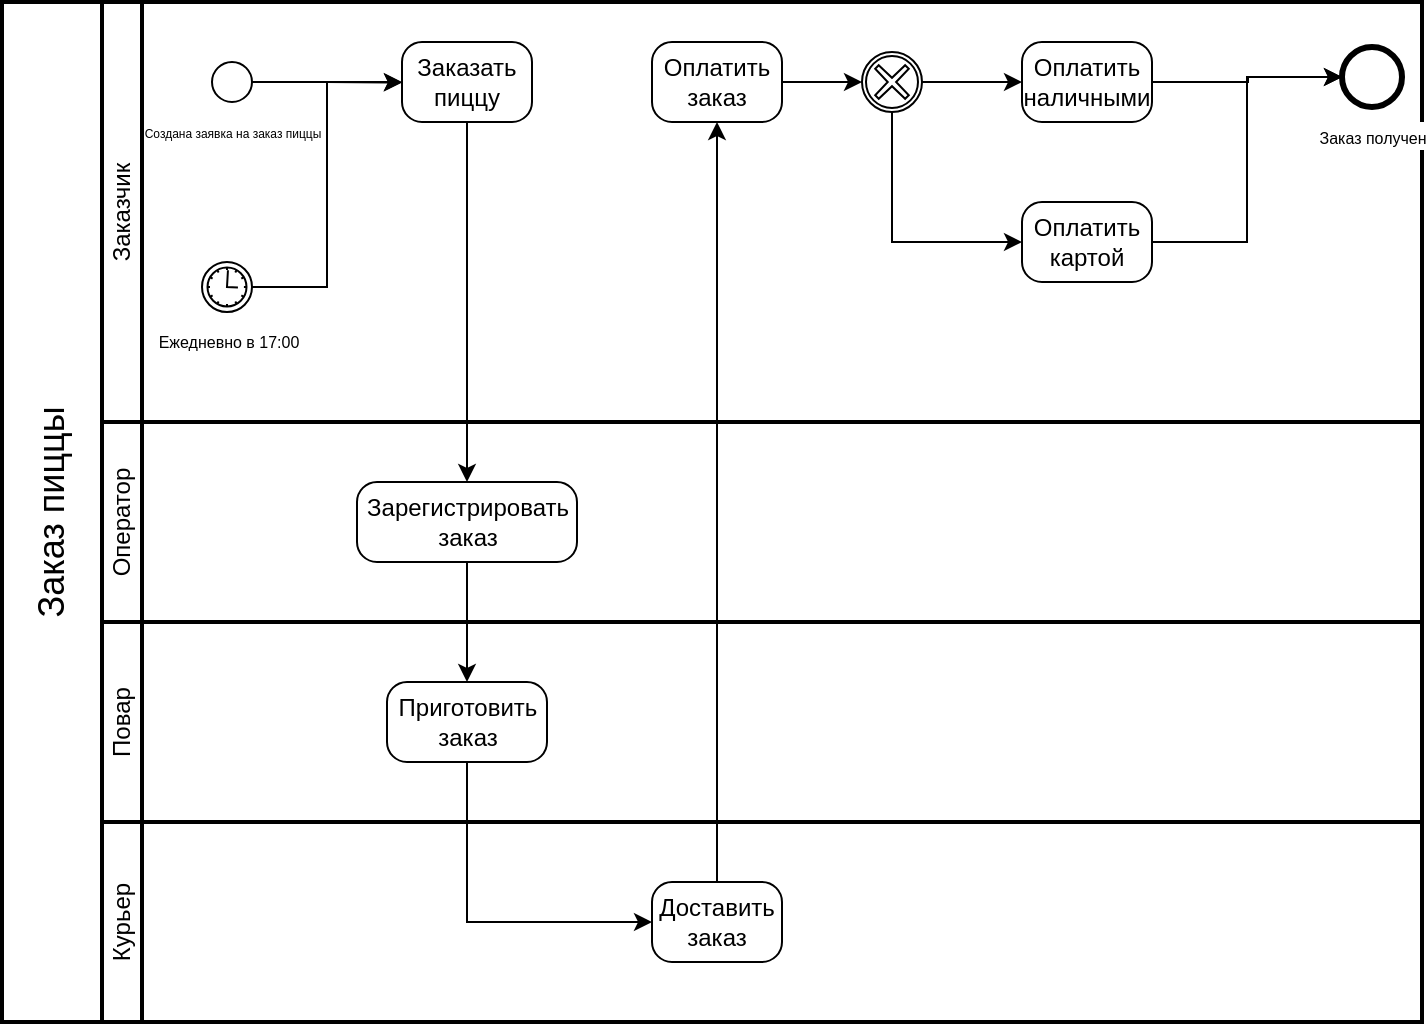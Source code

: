 <mxfile version="24.5.5" type="github">
  <diagram name="Page-1" id="2a216829-ef6e-dabb-86c1-c78162f3ba2b">
    <mxGraphModel dx="651" dy="663" grid="1" gridSize="10" guides="1" tooltips="1" connect="1" arrows="1" fold="1" page="1" pageScale="1" pageWidth="850" pageHeight="1100" background="none" math="0" shadow="0">
      <root>
        <mxCell id="0" />
        <mxCell id="1" parent="0" />
        <mxCell id="4Ib5RyGQfgBIUprrrKoH-1" value="&lt;font style=&quot;font-size: 18px;&quot;&gt;Заказ пиццы&lt;/font&gt;" style="swimlane;html=1;startSize=50;fontStyle=0;collapsible=0;horizontal=0;swimlaneLine=1;swimlaneFillColor=#ffffff;strokeWidth=2;whiteSpace=wrap;" vertex="1" parent="1">
          <mxGeometry x="100" y="120" width="710" height="510" as="geometry" />
        </mxCell>
        <mxCell id="4Ib5RyGQfgBIUprrrKoH-3" value="Оператор" style="swimlane;html=1;startSize=20;fontStyle=0;collapsible=0;horizontal=0;swimlaneLine=1;swimlaneFillColor=#ffffff;strokeWidth=2;whiteSpace=wrap;" vertex="1" parent="4Ib5RyGQfgBIUprrrKoH-1">
          <mxGeometry x="50" y="210" width="660" height="100" as="geometry" />
        </mxCell>
        <mxCell id="4Ib5RyGQfgBIUprrrKoH-14" value="Зарегистрировать заказ" style="points=[[0.25,0,0],[0.5,0,0],[0.75,0,0],[1,0.25,0],[1,0.5,0],[1,0.75,0],[0.75,1,0],[0.5,1,0],[0.25,1,0],[0,0.75,0],[0,0.5,0],[0,0.25,0]];shape=mxgraph.bpmn.task;whiteSpace=wrap;rectStyle=rounded;size=10;html=1;container=1;expand=0;collapsible=0;taskMarker=abstract;" vertex="1" parent="4Ib5RyGQfgBIUprrrKoH-3">
          <mxGeometry x="127.5" y="30" width="110" height="40" as="geometry" />
        </mxCell>
        <mxCell id="4Ib5RyGQfgBIUprrrKoH-4" value="Заказчик" style="swimlane;html=1;startSize=20;fontStyle=0;collapsible=0;horizontal=0;swimlaneLine=1;swimlaneFillColor=#ffffff;strokeWidth=2;whiteSpace=wrap;" vertex="1" parent="4Ib5RyGQfgBIUprrrKoH-1">
          <mxGeometry x="50" width="660" height="210" as="geometry" />
        </mxCell>
        <mxCell id="4Ib5RyGQfgBIUprrrKoH-8" value="&lt;font style=&quot;font-size: 8px;&quot;&gt;Заказ получен&lt;/font&gt;" style="points=[[0.145,0.145,0],[0.5,0,0],[0.855,0.145,0],[1,0.5,0],[0.855,0.855,0],[0.5,1,0],[0.145,0.855,0],[0,0.5,0]];shape=mxgraph.bpmn.event;html=1;verticalLabelPosition=bottom;labelBackgroundColor=#ffffff;verticalAlign=top;align=center;perimeter=ellipsePerimeter;outlineConnect=0;aspect=fixed;outline=end;symbol=terminate2;" vertex="1" parent="4Ib5RyGQfgBIUprrrKoH-4">
          <mxGeometry x="620" y="22.5" width="30" height="30" as="geometry" />
        </mxCell>
        <mxCell id="4Ib5RyGQfgBIUprrrKoH-9" value="&lt;font style=&quot;font-size: 8px;&quot;&gt;Ежедневно в 17:00&lt;/font&gt;" style="points=[[0.145,0.145,0],[0.5,0,0],[0.855,0.145,0],[1,0.5,0],[0.855,0.855,0],[0.5,1,0],[0.145,0.855,0],[0,0.5,0]];shape=mxgraph.bpmn.event;html=1;verticalLabelPosition=bottom;labelBackgroundColor=#ffffff;verticalAlign=top;align=center;perimeter=ellipsePerimeter;outlineConnect=0;aspect=fixed;outline=standard;symbol=timer;" vertex="1" parent="4Ib5RyGQfgBIUprrrKoH-4">
          <mxGeometry x="50" y="130" width="25" height="25" as="geometry" />
        </mxCell>
        <mxCell id="4Ib5RyGQfgBIUprrrKoH-10" value="Заказать пиццу" style="points=[[0.25,0,0],[0.5,0,0],[0.75,0,0],[1,0.25,0],[1,0.5,0],[1,0.75,0],[0.75,1,0],[0.5,1,0],[0.25,1,0],[0,0.75,0],[0,0.5,0],[0,0.25,0]];shape=mxgraph.bpmn.task;whiteSpace=wrap;rectStyle=rounded;size=10;html=1;container=1;expand=0;collapsible=0;taskMarker=abstract;" vertex="1" parent="4Ib5RyGQfgBIUprrrKoH-4">
          <mxGeometry x="150" y="20" width="65" height="40" as="geometry" />
        </mxCell>
        <mxCell id="4Ib5RyGQfgBIUprrrKoH-11" style="edgeStyle=orthogonalEdgeStyle;rounded=0;orthogonalLoop=1;jettySize=auto;html=1;exitX=1;exitY=0.5;exitDx=0;exitDy=0;exitPerimeter=0;entryX=0;entryY=0.5;entryDx=0;entryDy=0;entryPerimeter=0;" edge="1" parent="4Ib5RyGQfgBIUprrrKoH-4" source="4Ib5RyGQfgBIUprrrKoH-9" target="4Ib5RyGQfgBIUprrrKoH-10">
          <mxGeometry relative="1" as="geometry" />
        </mxCell>
        <mxCell id="4Ib5RyGQfgBIUprrrKoH-20" value="Оплатить заказ" style="points=[[0.25,0,0],[0.5,0,0],[0.75,0,0],[1,0.25,0],[1,0.5,0],[1,0.75,0],[0.75,1,0],[0.5,1,0],[0.25,1,0],[0,0.75,0],[0,0.5,0],[0,0.25,0]];shape=mxgraph.bpmn.task;whiteSpace=wrap;rectStyle=rounded;size=10;html=1;container=1;expand=0;collapsible=0;taskMarker=abstract;" vertex="1" parent="4Ib5RyGQfgBIUprrrKoH-4">
          <mxGeometry x="275" y="20" width="65" height="40" as="geometry" />
        </mxCell>
        <mxCell id="4Ib5RyGQfgBIUprrrKoH-22" value="" style="points=[[0.145,0.145,0],[0.5,0,0],[0.855,0.145,0],[1,0.5,0],[0.855,0.855,0],[0.5,1,0],[0.145,0.855,0],[0,0.5,0]];shape=mxgraph.bpmn.event;html=1;verticalLabelPosition=bottom;labelBackgroundColor=#ffffff;verticalAlign=top;align=center;perimeter=ellipsePerimeter;outlineConnect=0;aspect=fixed;outline=boundInt;symbol=cancel;" vertex="1" parent="4Ib5RyGQfgBIUprrrKoH-4">
          <mxGeometry x="380" y="25" width="30" height="30" as="geometry" />
        </mxCell>
        <mxCell id="4Ib5RyGQfgBIUprrrKoH-23" style="edgeStyle=orthogonalEdgeStyle;rounded=0;orthogonalLoop=1;jettySize=auto;html=1;entryX=0;entryY=0.5;entryDx=0;entryDy=0;entryPerimeter=0;" edge="1" parent="4Ib5RyGQfgBIUprrrKoH-4" source="4Ib5RyGQfgBIUprrrKoH-20" target="4Ib5RyGQfgBIUprrrKoH-22">
          <mxGeometry relative="1" as="geometry" />
        </mxCell>
        <mxCell id="4Ib5RyGQfgBIUprrrKoH-29" style="edgeStyle=orthogonalEdgeStyle;rounded=0;orthogonalLoop=1;jettySize=auto;html=1;exitX=1;exitY=0.5;exitDx=0;exitDy=0;exitPerimeter=0;entryX=0;entryY=0.5;entryDx=0;entryDy=0;entryPerimeter=0;" edge="1" parent="4Ib5RyGQfgBIUprrrKoH-4" source="4Ib5RyGQfgBIUprrrKoH-24" target="4Ib5RyGQfgBIUprrrKoH-8">
          <mxGeometry relative="1" as="geometry">
            <mxPoint x="620" y="40" as="targetPoint" />
            <Array as="points">
              <mxPoint x="573" y="40" />
              <mxPoint x="573" y="38" />
            </Array>
          </mxGeometry>
        </mxCell>
        <mxCell id="4Ib5RyGQfgBIUprrrKoH-24" value="Оплатить наличными" style="points=[[0.25,0,0],[0.5,0,0],[0.75,0,0],[1,0.25,0],[1,0.5,0],[1,0.75,0],[0.75,1,0],[0.5,1,0],[0.25,1,0],[0,0.75,0],[0,0.5,0],[0,0.25,0]];shape=mxgraph.bpmn.task;whiteSpace=wrap;rectStyle=rounded;size=10;html=1;container=1;expand=0;collapsible=0;taskMarker=abstract;" vertex="1" parent="4Ib5RyGQfgBIUprrrKoH-4">
          <mxGeometry x="460" y="20" width="65" height="40" as="geometry" />
        </mxCell>
        <mxCell id="4Ib5RyGQfgBIUprrrKoH-25" style="edgeStyle=orthogonalEdgeStyle;rounded=0;orthogonalLoop=1;jettySize=auto;html=1;exitX=1;exitY=0.5;exitDx=0;exitDy=0;exitPerimeter=0;entryX=0;entryY=0.5;entryDx=0;entryDy=0;entryPerimeter=0;" edge="1" parent="4Ib5RyGQfgBIUprrrKoH-4" source="4Ib5RyGQfgBIUprrrKoH-22" target="4Ib5RyGQfgBIUprrrKoH-24">
          <mxGeometry relative="1" as="geometry" />
        </mxCell>
        <mxCell id="4Ib5RyGQfgBIUprrrKoH-26" value="Оплатить картой" style="points=[[0.25,0,0],[0.5,0,0],[0.75,0,0],[1,0.25,0],[1,0.5,0],[1,0.75,0],[0.75,1,0],[0.5,1,0],[0.25,1,0],[0,0.75,0],[0,0.5,0],[0,0.25,0]];shape=mxgraph.bpmn.task;whiteSpace=wrap;rectStyle=rounded;size=10;html=1;container=1;expand=0;collapsible=0;taskMarker=abstract;" vertex="1" parent="4Ib5RyGQfgBIUprrrKoH-4">
          <mxGeometry x="460" y="100" width="65" height="40" as="geometry" />
        </mxCell>
        <mxCell id="4Ib5RyGQfgBIUprrrKoH-27" style="edgeStyle=orthogonalEdgeStyle;rounded=0;orthogonalLoop=1;jettySize=auto;html=1;exitX=0.5;exitY=1;exitDx=0;exitDy=0;exitPerimeter=0;entryX=0;entryY=0.5;entryDx=0;entryDy=0;entryPerimeter=0;" edge="1" parent="4Ib5RyGQfgBIUprrrKoH-4" source="4Ib5RyGQfgBIUprrrKoH-22" target="4Ib5RyGQfgBIUprrrKoH-26">
          <mxGeometry relative="1" as="geometry" />
        </mxCell>
        <mxCell id="4Ib5RyGQfgBIUprrrKoH-28" style="edgeStyle=orthogonalEdgeStyle;rounded=0;orthogonalLoop=1;jettySize=auto;html=1;exitX=1;exitY=0.5;exitDx=0;exitDy=0;exitPerimeter=0;entryX=0;entryY=0.5;entryDx=0;entryDy=0;entryPerimeter=0;" edge="1" parent="4Ib5RyGQfgBIUprrrKoH-4" source="4Ib5RyGQfgBIUprrrKoH-26" target="4Ib5RyGQfgBIUprrrKoH-8">
          <mxGeometry relative="1" as="geometry" />
        </mxCell>
        <mxCell id="4Ib5RyGQfgBIUprrrKoH-31" style="edgeStyle=orthogonalEdgeStyle;rounded=0;orthogonalLoop=1;jettySize=auto;html=1;exitX=1;exitY=0.5;exitDx=0;exitDy=0;exitPerimeter=0;" edge="1" parent="4Ib5RyGQfgBIUprrrKoH-4" source="4Ib5RyGQfgBIUprrrKoH-30">
          <mxGeometry relative="1" as="geometry">
            <mxPoint x="150" y="40.286" as="targetPoint" />
          </mxGeometry>
        </mxCell>
        <mxCell id="4Ib5RyGQfgBIUprrrKoH-30" value="&lt;font style=&quot;font-size: 6px;&quot;&gt;Создана заявка на заказ пиццы&lt;/font&gt;" style="points=[[0.145,0.145,0],[0.5,0,0],[0.855,0.145,0],[1,0.5,0],[0.855,0.855,0],[0.5,1,0],[0.145,0.855,0],[0,0.5,0]];shape=mxgraph.bpmn.event;html=1;verticalLabelPosition=bottom;labelBackgroundColor=#ffffff;verticalAlign=top;align=center;perimeter=ellipsePerimeter;outlineConnect=0;aspect=fixed;outline=standard;symbol=general;" vertex="1" parent="4Ib5RyGQfgBIUprrrKoH-4">
          <mxGeometry x="55" y="30" width="20" height="20" as="geometry" />
        </mxCell>
        <mxCell id="4Ib5RyGQfgBIUprrrKoH-5" value="Повар" style="swimlane;html=1;startSize=20;fontStyle=0;collapsible=0;horizontal=0;swimlaneLine=1;swimlaneFillColor=#ffffff;strokeWidth=2;whiteSpace=wrap;" vertex="1" parent="4Ib5RyGQfgBIUprrrKoH-1">
          <mxGeometry x="50" y="310" width="660" height="100" as="geometry" />
        </mxCell>
        <mxCell id="4Ib5RyGQfgBIUprrrKoH-16" value="Приготовить заказ" style="points=[[0.25,0,0],[0.5,0,0],[0.75,0,0],[1,0.25,0],[1,0.5,0],[1,0.75,0],[0.75,1,0],[0.5,1,0],[0.25,1,0],[0,0.75,0],[0,0.5,0],[0,0.25,0]];shape=mxgraph.bpmn.task;whiteSpace=wrap;rectStyle=rounded;size=10;html=1;container=1;expand=0;collapsible=0;taskMarker=abstract;" vertex="1" parent="4Ib5RyGQfgBIUprrrKoH-5">
          <mxGeometry x="142.5" y="30" width="80" height="40" as="geometry" />
        </mxCell>
        <mxCell id="4Ib5RyGQfgBIUprrrKoH-6" value="Курьер" style="swimlane;html=1;startSize=20;fontStyle=0;collapsible=0;horizontal=0;swimlaneLine=1;swimlaneFillColor=#ffffff;strokeWidth=2;whiteSpace=wrap;" vertex="1" parent="4Ib5RyGQfgBIUprrrKoH-1">
          <mxGeometry x="50" y="410" width="660" height="100" as="geometry" />
        </mxCell>
        <mxCell id="4Ib5RyGQfgBIUprrrKoH-18" value="Доставить заказ" style="points=[[0.25,0,0],[0.5,0,0],[0.75,0,0],[1,0.25,0],[1,0.5,0],[1,0.75,0],[0.75,1,0],[0.5,1,0],[0.25,1,0],[0,0.75,0],[0,0.5,0],[0,0.25,0]];shape=mxgraph.bpmn.task;whiteSpace=wrap;rectStyle=rounded;size=10;html=1;container=1;expand=0;collapsible=0;taskMarker=abstract;" vertex="1" parent="4Ib5RyGQfgBIUprrrKoH-6">
          <mxGeometry x="275" y="30" width="65" height="40" as="geometry" />
        </mxCell>
        <mxCell id="4Ib5RyGQfgBIUprrrKoH-15" style="edgeStyle=orthogonalEdgeStyle;rounded=0;orthogonalLoop=1;jettySize=auto;html=1;exitX=0.5;exitY=1;exitDx=0;exitDy=0;exitPerimeter=0;entryX=0.5;entryY=0;entryDx=0;entryDy=0;entryPerimeter=0;" edge="1" parent="4Ib5RyGQfgBIUprrrKoH-1" source="4Ib5RyGQfgBIUprrrKoH-10" target="4Ib5RyGQfgBIUprrrKoH-14">
          <mxGeometry relative="1" as="geometry" />
        </mxCell>
        <mxCell id="4Ib5RyGQfgBIUprrrKoH-17" style="edgeStyle=orthogonalEdgeStyle;rounded=0;orthogonalLoop=1;jettySize=auto;html=1;exitX=0.5;exitY=1;exitDx=0;exitDy=0;exitPerimeter=0;entryX=0.5;entryY=0;entryDx=0;entryDy=0;entryPerimeter=0;" edge="1" parent="4Ib5RyGQfgBIUprrrKoH-1" source="4Ib5RyGQfgBIUprrrKoH-14" target="4Ib5RyGQfgBIUprrrKoH-16">
          <mxGeometry relative="1" as="geometry" />
        </mxCell>
        <mxCell id="4Ib5RyGQfgBIUprrrKoH-19" style="edgeStyle=orthogonalEdgeStyle;rounded=0;orthogonalLoop=1;jettySize=auto;html=1;exitX=0.5;exitY=1;exitDx=0;exitDy=0;exitPerimeter=0;entryX=0;entryY=0.5;entryDx=0;entryDy=0;entryPerimeter=0;" edge="1" parent="4Ib5RyGQfgBIUprrrKoH-1" source="4Ib5RyGQfgBIUprrrKoH-16" target="4Ib5RyGQfgBIUprrrKoH-18">
          <mxGeometry relative="1" as="geometry" />
        </mxCell>
        <mxCell id="4Ib5RyGQfgBIUprrrKoH-21" style="edgeStyle=orthogonalEdgeStyle;rounded=0;orthogonalLoop=1;jettySize=auto;html=1;exitX=0.5;exitY=0;exitDx=0;exitDy=0;exitPerimeter=0;entryX=0.5;entryY=1;entryDx=0;entryDy=0;entryPerimeter=0;" edge="1" parent="4Ib5RyGQfgBIUprrrKoH-1" source="4Ib5RyGQfgBIUprrrKoH-18" target="4Ib5RyGQfgBIUprrrKoH-20">
          <mxGeometry relative="1" as="geometry" />
        </mxCell>
      </root>
    </mxGraphModel>
  </diagram>
</mxfile>
